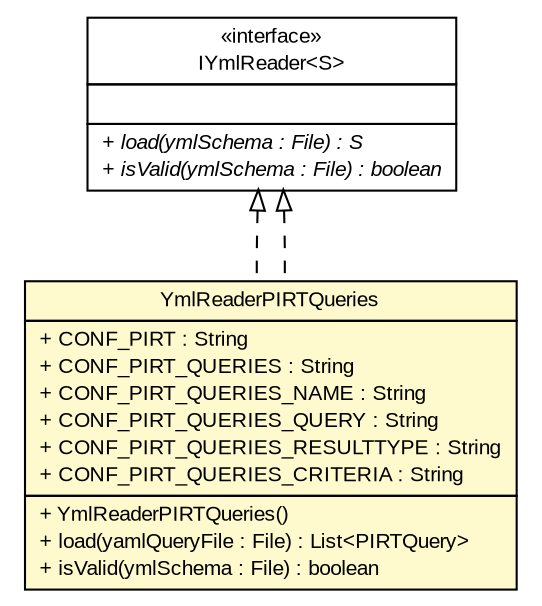 #!/usr/local/bin/dot
#
# Class diagram 
# Generated by UMLGraph version R5_6-24-gf6e263 (http://www.umlgraph.org/)
#

digraph G {
	edge [fontname="arial",fontsize=10,labelfontname="arial",labelfontsize=10];
	node [fontname="arial",fontsize=10,shape=plaintext];
	nodesep=0.25;
	ranksep=0.5;
	// gov.sandia.cf.application.configuration.IYmlReader<S>
	c453603 [label=<<table title="gov.sandia.cf.application.configuration.IYmlReader" border="0" cellborder="1" cellspacing="0" cellpadding="2" port="p" href="../IYmlReader.html">
		<tr><td><table border="0" cellspacing="0" cellpadding="1">
<tr><td align="center" balign="center"> &#171;interface&#187; </td></tr>
<tr><td align="center" balign="center"> IYmlReader&lt;S&gt; </td></tr>
		</table></td></tr>
		<tr><td><table border="0" cellspacing="0" cellpadding="1">
<tr><td align="left" balign="left">  </td></tr>
		</table></td></tr>
		<tr><td><table border="0" cellspacing="0" cellpadding="1">
<tr><td align="left" balign="left"><font face="arial italic" point-size="10.0"> + load(ymlSchema : File) : S </font></td></tr>
<tr><td align="left" balign="left"><font face="arial italic" point-size="10.0"> + isValid(ymlSchema : File) : boolean </font></td></tr>
		</table></td></tr>
		</table>>, URL="../IYmlReader.html", fontname="arial", fontcolor="black", fontsize=10.0];
	// gov.sandia.cf.application.configuration.pirt.YmlReaderPIRTQueries
	c453616 [label=<<table title="gov.sandia.cf.application.configuration.pirt.YmlReaderPIRTQueries" border="0" cellborder="1" cellspacing="0" cellpadding="2" port="p" bgcolor="lemonChiffon" href="./YmlReaderPIRTQueries.html">
		<tr><td><table border="0" cellspacing="0" cellpadding="1">
<tr><td align="center" balign="center"> YmlReaderPIRTQueries </td></tr>
		</table></td></tr>
		<tr><td><table border="0" cellspacing="0" cellpadding="1">
<tr><td align="left" balign="left"> + CONF_PIRT : String </td></tr>
<tr><td align="left" balign="left"> + CONF_PIRT_QUERIES : String </td></tr>
<tr><td align="left" balign="left"> + CONF_PIRT_QUERIES_NAME : String </td></tr>
<tr><td align="left" balign="left"> + CONF_PIRT_QUERIES_QUERY : String </td></tr>
<tr><td align="left" balign="left"> + CONF_PIRT_QUERIES_RESULTTYPE : String </td></tr>
<tr><td align="left" balign="left"> + CONF_PIRT_QUERIES_CRITERIA : String </td></tr>
		</table></td></tr>
		<tr><td><table border="0" cellspacing="0" cellpadding="1">
<tr><td align="left" balign="left"> + YmlReaderPIRTQueries() </td></tr>
<tr><td align="left" balign="left"> + load(yamlQueryFile : File) : List&lt;PIRTQuery&gt; </td></tr>
<tr><td align="left" balign="left"> + isValid(ymlSchema : File) : boolean </td></tr>
		</table></td></tr>
		</table>>, URL="./YmlReaderPIRTQueries.html", fontname="arial", fontcolor="black", fontsize=10.0];
	//gov.sandia.cf.application.configuration.pirt.YmlReaderPIRTQueries implements gov.sandia.cf.application.configuration.IYmlReader<S>
	c453603:p -> c453616:p [dir=back,arrowtail=empty,style=dashed];
	//gov.sandia.cf.application.configuration.pirt.YmlReaderPIRTQueries implements gov.sandia.cf.application.configuration.IYmlReader<S>
	c453603:p -> c453616:p [dir=back,arrowtail=empty,style=dashed];
}

